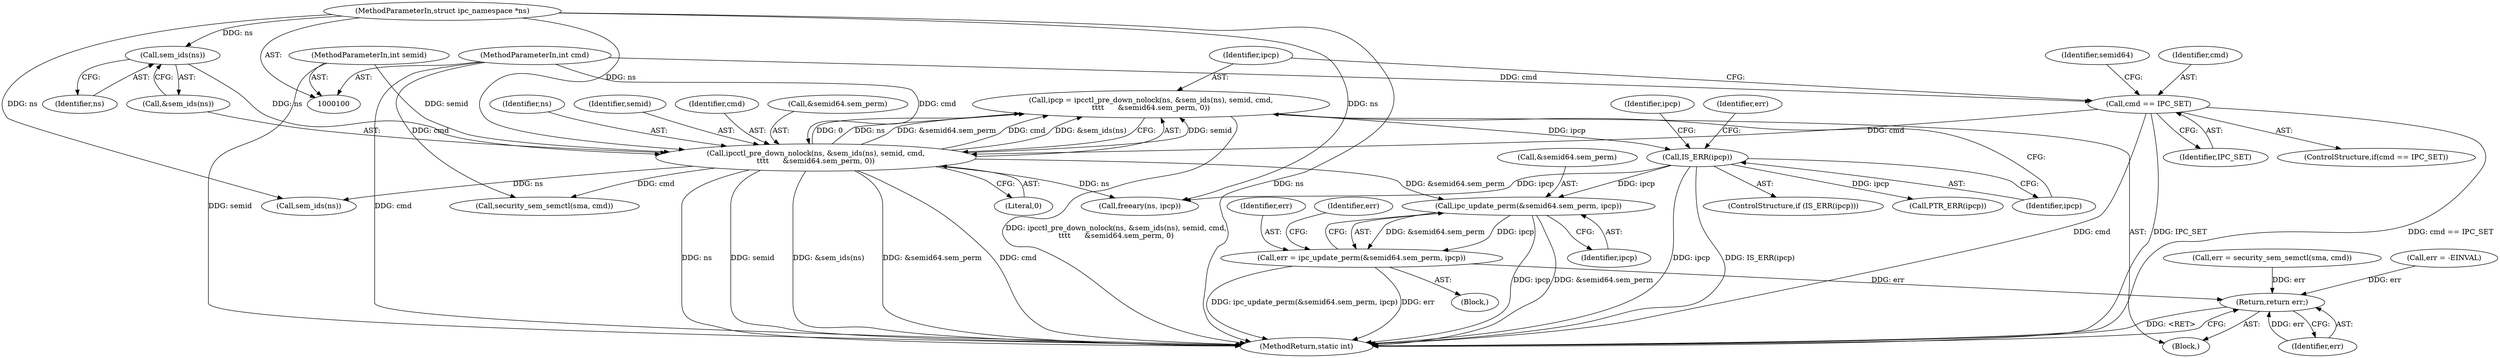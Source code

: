 digraph "0_linux_6062a8dc0517bce23e3c2f7d2fea5e22411269a3_11@API" {
"1000176" [label="(Call,ipc_update_perm(&semid64.sem_perm, ipcp))"];
"1000127" [label="(Call,ipcctl_pre_down_nolock(ns, &sem_ids(ns), semid, cmd,\n\t\t\t\t      &semid64.sem_perm, 0))"];
"1000130" [label="(Call,sem_ids(ns))"];
"1000101" [label="(MethodParameterIn,struct ipc_namespace *ns)"];
"1000102" [label="(MethodParameterIn,int semid)"];
"1000112" [label="(Call,cmd == IPC_SET)"];
"1000103" [label="(MethodParameterIn,int cmd)"];
"1000140" [label="(Call,IS_ERR(ipcp))"];
"1000125" [label="(Call,ipcp = ipcctl_pre_down_nolock(ns, &sem_ids(ns), semid, cmd,\n\t\t\t\t      &semid64.sem_perm, 0))"];
"1000174" [label="(Call,err = ipc_update_perm(&semid64.sem_perm, ipcp))"];
"1000208" [label="(Return,return err;)"];
"1000205" [label="(Call,sem_ids(ns))"];
"1000128" [label="(Identifier,ns)"];
"1000101" [label="(MethodParameterIn,struct ipc_namespace *ns)"];
"1000138" [label="(Literal,0)"];
"1000112" [label="(Call,cmd == IPC_SET)"];
"1000175" [label="(Identifier,err)"];
"1000193" [label="(Call,err = -EINVAL)"];
"1000208" [label="(Return,return err;)"];
"1000176" [label="(Call,ipc_update_perm(&semid64.sem_perm, ipcp))"];
"1000119" [label="(Identifier,semid64)"];
"1000113" [label="(Identifier,cmd)"];
"1000174" [label="(Call,err = ipc_update_perm(&semid64.sem_perm, ipcp))"];
"1000139" [label="(ControlStructure,if (IS_ERR(ipcp)))"];
"1000140" [label="(Call,IS_ERR(ipcp))"];
"1000209" [label="(Identifier,err)"];
"1000145" [label="(Call,err = security_sem_semctl(sma, cmd))"];
"1000181" [label="(Identifier,ipcp)"];
"1000125" [label="(Call,ipcp = ipcctl_pre_down_nolock(ns, &sem_ids(ns), semid, cmd,\n\t\t\t\t      &semid64.sem_perm, 0))"];
"1000177" [label="(Call,&semid64.sem_perm)"];
"1000131" [label="(Identifier,ns)"];
"1000144" [label="(Identifier,ipcp)"];
"1000143" [label="(Call,PTR_ERR(ipcp))"];
"1000164" [label="(Call,freeary(ns, ipcp))"];
"1000127" [label="(Call,ipcctl_pre_down_nolock(ns, &sem_ids(ns), semid, cmd,\n\t\t\t\t      &semid64.sem_perm, 0))"];
"1000132" [label="(Identifier,semid)"];
"1000146" [label="(Identifier,err)"];
"1000141" [label="(Identifier,ipcp)"];
"1000114" [label="(Identifier,IPC_SET)"];
"1000106" [label="(Block,)"];
"1000133" [label="(Identifier,cmd)"];
"1000103" [label="(MethodParameterIn,int cmd)"];
"1000210" [label="(MethodReturn,static int)"];
"1000130" [label="(Call,sem_ids(ns))"];
"1000129" [label="(Call,&sem_ids(ns))"];
"1000147" [label="(Call,security_sem_semctl(sma, cmd))"];
"1000134" [label="(Call,&semid64.sem_perm)"];
"1000102" [label="(MethodParameterIn,int semid)"];
"1000126" [label="(Identifier,ipcp)"];
"1000157" [label="(Block,)"];
"1000183" [label="(Identifier,err)"];
"1000111" [label="(ControlStructure,if(cmd == IPC_SET))"];
"1000176" -> "1000174"  [label="AST: "];
"1000176" -> "1000181"  [label="CFG: "];
"1000177" -> "1000176"  [label="AST: "];
"1000181" -> "1000176"  [label="AST: "];
"1000174" -> "1000176"  [label="CFG: "];
"1000176" -> "1000210"  [label="DDG: ipcp"];
"1000176" -> "1000210"  [label="DDG: &semid64.sem_perm"];
"1000176" -> "1000174"  [label="DDG: &semid64.sem_perm"];
"1000176" -> "1000174"  [label="DDG: ipcp"];
"1000127" -> "1000176"  [label="DDG: &semid64.sem_perm"];
"1000140" -> "1000176"  [label="DDG: ipcp"];
"1000127" -> "1000125"  [label="AST: "];
"1000127" -> "1000138"  [label="CFG: "];
"1000128" -> "1000127"  [label="AST: "];
"1000129" -> "1000127"  [label="AST: "];
"1000132" -> "1000127"  [label="AST: "];
"1000133" -> "1000127"  [label="AST: "];
"1000134" -> "1000127"  [label="AST: "];
"1000138" -> "1000127"  [label="AST: "];
"1000125" -> "1000127"  [label="CFG: "];
"1000127" -> "1000210"  [label="DDG: ns"];
"1000127" -> "1000210"  [label="DDG: semid"];
"1000127" -> "1000210"  [label="DDG: &sem_ids(ns)"];
"1000127" -> "1000210"  [label="DDG: &semid64.sem_perm"];
"1000127" -> "1000210"  [label="DDG: cmd"];
"1000127" -> "1000125"  [label="DDG: semid"];
"1000127" -> "1000125"  [label="DDG: 0"];
"1000127" -> "1000125"  [label="DDG: ns"];
"1000127" -> "1000125"  [label="DDG: &semid64.sem_perm"];
"1000127" -> "1000125"  [label="DDG: cmd"];
"1000127" -> "1000125"  [label="DDG: &sem_ids(ns)"];
"1000130" -> "1000127"  [label="DDG: ns"];
"1000101" -> "1000127"  [label="DDG: ns"];
"1000102" -> "1000127"  [label="DDG: semid"];
"1000112" -> "1000127"  [label="DDG: cmd"];
"1000103" -> "1000127"  [label="DDG: cmd"];
"1000127" -> "1000147"  [label="DDG: cmd"];
"1000127" -> "1000164"  [label="DDG: ns"];
"1000127" -> "1000205"  [label="DDG: ns"];
"1000130" -> "1000129"  [label="AST: "];
"1000130" -> "1000131"  [label="CFG: "];
"1000131" -> "1000130"  [label="AST: "];
"1000129" -> "1000130"  [label="CFG: "];
"1000101" -> "1000130"  [label="DDG: ns"];
"1000101" -> "1000100"  [label="AST: "];
"1000101" -> "1000210"  [label="DDG: ns"];
"1000101" -> "1000164"  [label="DDG: ns"];
"1000101" -> "1000205"  [label="DDG: ns"];
"1000102" -> "1000100"  [label="AST: "];
"1000102" -> "1000210"  [label="DDG: semid"];
"1000112" -> "1000111"  [label="AST: "];
"1000112" -> "1000114"  [label="CFG: "];
"1000113" -> "1000112"  [label="AST: "];
"1000114" -> "1000112"  [label="AST: "];
"1000119" -> "1000112"  [label="CFG: "];
"1000126" -> "1000112"  [label="CFG: "];
"1000112" -> "1000210"  [label="DDG: IPC_SET"];
"1000112" -> "1000210"  [label="DDG: cmd == IPC_SET"];
"1000112" -> "1000210"  [label="DDG: cmd"];
"1000103" -> "1000112"  [label="DDG: cmd"];
"1000103" -> "1000100"  [label="AST: "];
"1000103" -> "1000210"  [label="DDG: cmd"];
"1000103" -> "1000147"  [label="DDG: cmd"];
"1000140" -> "1000139"  [label="AST: "];
"1000140" -> "1000141"  [label="CFG: "];
"1000141" -> "1000140"  [label="AST: "];
"1000144" -> "1000140"  [label="CFG: "];
"1000146" -> "1000140"  [label="CFG: "];
"1000140" -> "1000210"  [label="DDG: ipcp"];
"1000140" -> "1000210"  [label="DDG: IS_ERR(ipcp)"];
"1000125" -> "1000140"  [label="DDG: ipcp"];
"1000140" -> "1000143"  [label="DDG: ipcp"];
"1000140" -> "1000164"  [label="DDG: ipcp"];
"1000125" -> "1000106"  [label="AST: "];
"1000126" -> "1000125"  [label="AST: "];
"1000141" -> "1000125"  [label="CFG: "];
"1000125" -> "1000210"  [label="DDG: ipcctl_pre_down_nolock(ns, &sem_ids(ns), semid, cmd,\n\t\t\t\t      &semid64.sem_perm, 0)"];
"1000174" -> "1000157"  [label="AST: "];
"1000175" -> "1000174"  [label="AST: "];
"1000183" -> "1000174"  [label="CFG: "];
"1000174" -> "1000210"  [label="DDG: ipc_update_perm(&semid64.sem_perm, ipcp)"];
"1000174" -> "1000210"  [label="DDG: err"];
"1000174" -> "1000208"  [label="DDG: err"];
"1000208" -> "1000106"  [label="AST: "];
"1000208" -> "1000209"  [label="CFG: "];
"1000209" -> "1000208"  [label="AST: "];
"1000210" -> "1000208"  [label="CFG: "];
"1000208" -> "1000210"  [label="DDG: <RET>"];
"1000209" -> "1000208"  [label="DDG: err"];
"1000193" -> "1000208"  [label="DDG: err"];
"1000145" -> "1000208"  [label="DDG: err"];
}
